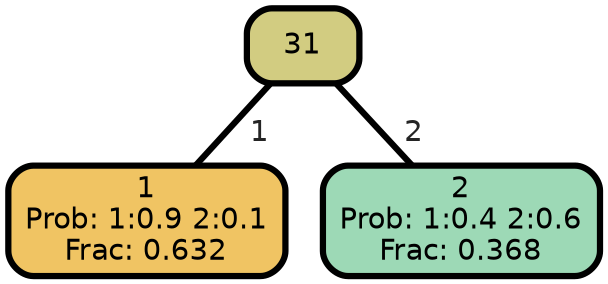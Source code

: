 graph Tree {
node [shape=box, style="filled, rounded",color="black",penwidth="3",fontcolor="black",                 fontname=helvetica] ;
graph [ranksep="0 equally", splines=straight,                 bgcolor=transparent, dpi=200] ;
edge [fontname=helvetica, fontweight=bold,fontcolor=grey14,color=black] ;
0 [label="1
Prob: 1:0.9 2:0.1
Frac: 0.632", fillcolor="#f0c463"] ;
1 [label="31", fillcolor="#d2cc81"] ;
2 [label="2
Prob: 1:0.4 2:0.6
Frac: 0.368", fillcolor="#9dd9b6"] ;
1 -- 0 [label=" 1",penwidth=3] ;
1 -- 2 [label=" 2",penwidth=3] ;
{rank = same;}}